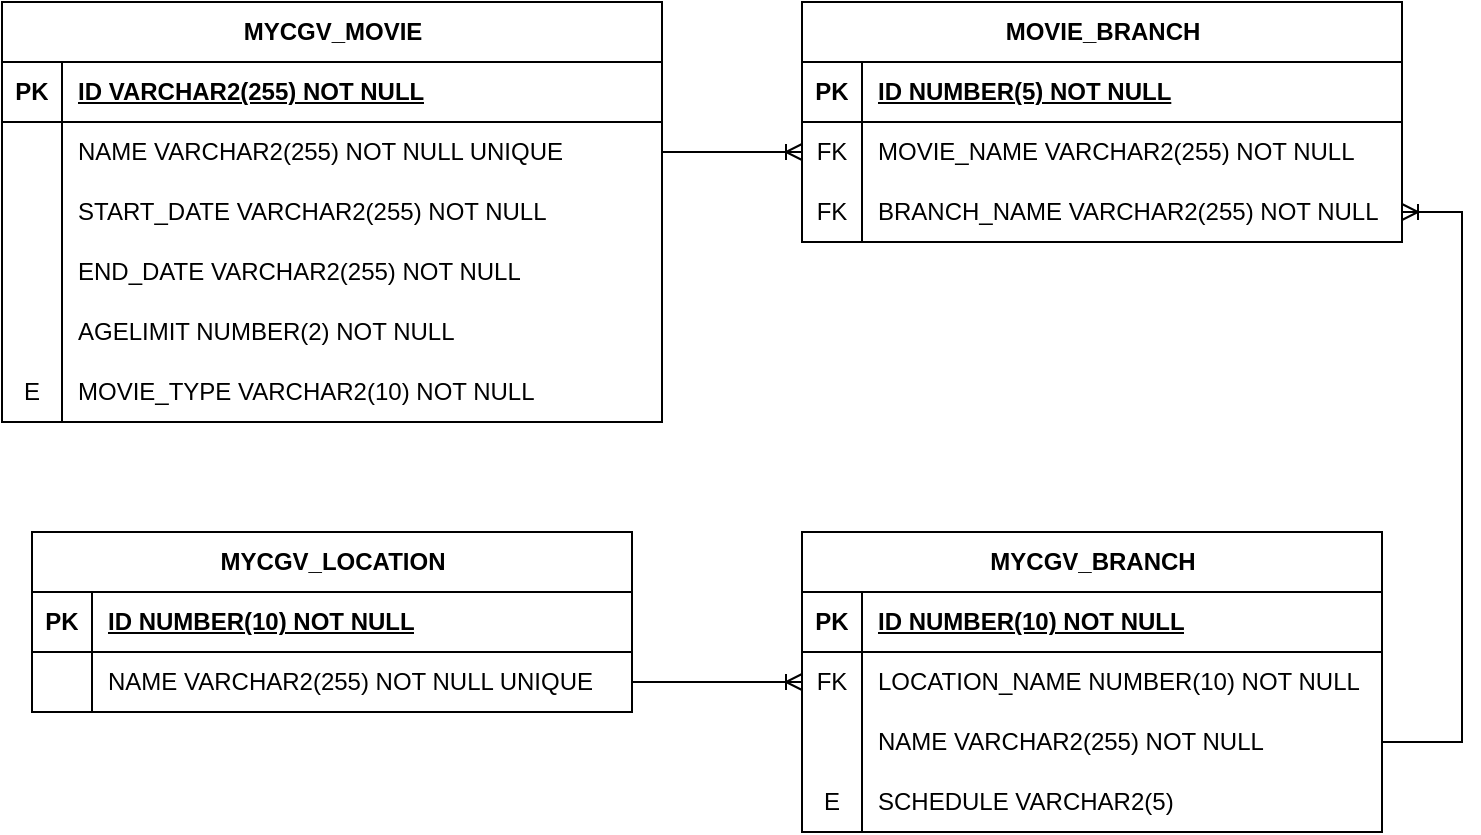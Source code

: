 <mxfile version="23.1.1" type="github">
  <diagram id="C5RBs43oDa-KdzZeNtuy" name="Page-1">
    <mxGraphModel dx="1050" dy="2495" grid="1" gridSize="10" guides="1" tooltips="1" connect="1" arrows="1" fold="1" page="1" pageScale="1" pageWidth="1200" pageHeight="1920" math="0" shadow="0">
      <root>
        <mxCell id="WIyWlLk6GJQsqaUBKTNV-0" />
        <mxCell id="WIyWlLk6GJQsqaUBKTNV-1" parent="WIyWlLk6GJQsqaUBKTNV-0" />
        <mxCell id="A5v6N-VoqMp-taYZf4h7-0" value="MYCGV_MOVIE" style="shape=table;startSize=30;container=1;collapsible=1;childLayout=tableLayout;fixedRows=1;rowLines=0;fontStyle=1;align=center;resizeLast=1;html=1;" parent="WIyWlLk6GJQsqaUBKTNV-1" vertex="1">
          <mxGeometry x="260" y="-1070" width="330" height="210" as="geometry" />
        </mxCell>
        <mxCell id="A5v6N-VoqMp-taYZf4h7-1" value="" style="shape=tableRow;horizontal=0;startSize=0;swimlaneHead=0;swimlaneBody=0;fillColor=none;collapsible=0;dropTarget=0;points=[[0,0.5],[1,0.5]];portConstraint=eastwest;top=0;left=0;right=0;bottom=1;" parent="A5v6N-VoqMp-taYZf4h7-0" vertex="1">
          <mxGeometry y="30" width="330" height="30" as="geometry" />
        </mxCell>
        <mxCell id="A5v6N-VoqMp-taYZf4h7-2" value="PK" style="shape=partialRectangle;connectable=0;fillColor=none;top=0;left=0;bottom=0;right=0;fontStyle=1;overflow=hidden;whiteSpace=wrap;html=1;" parent="A5v6N-VoqMp-taYZf4h7-1" vertex="1">
          <mxGeometry width="30" height="30" as="geometry">
            <mxRectangle width="30" height="30" as="alternateBounds" />
          </mxGeometry>
        </mxCell>
        <mxCell id="A5v6N-VoqMp-taYZf4h7-3" value="ID VARCHAR2(255) NOT NULL" style="shape=partialRectangle;connectable=0;fillColor=none;top=0;left=0;bottom=0;right=0;align=left;spacingLeft=6;fontStyle=5;overflow=hidden;whiteSpace=wrap;html=1;" parent="A5v6N-VoqMp-taYZf4h7-1" vertex="1">
          <mxGeometry x="30" width="300" height="30" as="geometry">
            <mxRectangle width="300" height="30" as="alternateBounds" />
          </mxGeometry>
        </mxCell>
        <mxCell id="A5v6N-VoqMp-taYZf4h7-4" value="" style="shape=tableRow;horizontal=0;startSize=0;swimlaneHead=0;swimlaneBody=0;fillColor=none;collapsible=0;dropTarget=0;points=[[0,0.5],[1,0.5]];portConstraint=eastwest;top=0;left=0;right=0;bottom=0;" parent="A5v6N-VoqMp-taYZf4h7-0" vertex="1">
          <mxGeometry y="60" width="330" height="30" as="geometry" />
        </mxCell>
        <mxCell id="A5v6N-VoqMp-taYZf4h7-5" value="" style="shape=partialRectangle;connectable=0;fillColor=none;top=0;left=0;bottom=0;right=0;editable=1;overflow=hidden;whiteSpace=wrap;html=1;" parent="A5v6N-VoqMp-taYZf4h7-4" vertex="1">
          <mxGeometry width="30" height="30" as="geometry">
            <mxRectangle width="30" height="30" as="alternateBounds" />
          </mxGeometry>
        </mxCell>
        <mxCell id="A5v6N-VoqMp-taYZf4h7-6" value="NAME VARCHAR2(255) NOT NULL UNIQUE" style="shape=partialRectangle;connectable=0;fillColor=none;top=0;left=0;bottom=0;right=0;align=left;spacingLeft=6;overflow=hidden;whiteSpace=wrap;html=1;" parent="A5v6N-VoqMp-taYZf4h7-4" vertex="1">
          <mxGeometry x="30" width="300" height="30" as="geometry">
            <mxRectangle width="300" height="30" as="alternateBounds" />
          </mxGeometry>
        </mxCell>
        <mxCell id="A5v6N-VoqMp-taYZf4h7-7" value="" style="shape=tableRow;horizontal=0;startSize=0;swimlaneHead=0;swimlaneBody=0;fillColor=none;collapsible=0;dropTarget=0;points=[[0,0.5],[1,0.5]];portConstraint=eastwest;top=0;left=0;right=0;bottom=0;" parent="A5v6N-VoqMp-taYZf4h7-0" vertex="1">
          <mxGeometry y="90" width="330" height="30" as="geometry" />
        </mxCell>
        <mxCell id="A5v6N-VoqMp-taYZf4h7-8" value="" style="shape=partialRectangle;connectable=0;fillColor=none;top=0;left=0;bottom=0;right=0;editable=1;overflow=hidden;whiteSpace=wrap;html=1;" parent="A5v6N-VoqMp-taYZf4h7-7" vertex="1">
          <mxGeometry width="30" height="30" as="geometry">
            <mxRectangle width="30" height="30" as="alternateBounds" />
          </mxGeometry>
        </mxCell>
        <mxCell id="A5v6N-VoqMp-taYZf4h7-9" value="START_DATE VARCHAR2(255) NOT NULL" style="shape=partialRectangle;connectable=0;fillColor=none;top=0;left=0;bottom=0;right=0;align=left;spacingLeft=6;overflow=hidden;whiteSpace=wrap;html=1;" parent="A5v6N-VoqMp-taYZf4h7-7" vertex="1">
          <mxGeometry x="30" width="300" height="30" as="geometry">
            <mxRectangle width="300" height="30" as="alternateBounds" />
          </mxGeometry>
        </mxCell>
        <mxCell id="A5v6N-VoqMp-taYZf4h7-10" value="" style="shape=tableRow;horizontal=0;startSize=0;swimlaneHead=0;swimlaneBody=0;fillColor=none;collapsible=0;dropTarget=0;points=[[0,0.5],[1,0.5]];portConstraint=eastwest;top=0;left=0;right=0;bottom=0;" parent="A5v6N-VoqMp-taYZf4h7-0" vertex="1">
          <mxGeometry y="120" width="330" height="30" as="geometry" />
        </mxCell>
        <mxCell id="A5v6N-VoqMp-taYZf4h7-11" value="" style="shape=partialRectangle;connectable=0;fillColor=none;top=0;left=0;bottom=0;right=0;editable=1;overflow=hidden;whiteSpace=wrap;html=1;" parent="A5v6N-VoqMp-taYZf4h7-10" vertex="1">
          <mxGeometry width="30" height="30" as="geometry">
            <mxRectangle width="30" height="30" as="alternateBounds" />
          </mxGeometry>
        </mxCell>
        <mxCell id="A5v6N-VoqMp-taYZf4h7-12" value="END_DATE VARCHAR2(255) NOT NULL" style="shape=partialRectangle;connectable=0;fillColor=none;top=0;left=0;bottom=0;right=0;align=left;spacingLeft=6;overflow=hidden;whiteSpace=wrap;html=1;" parent="A5v6N-VoqMp-taYZf4h7-10" vertex="1">
          <mxGeometry x="30" width="300" height="30" as="geometry">
            <mxRectangle width="300" height="30" as="alternateBounds" />
          </mxGeometry>
        </mxCell>
        <mxCell id="A5v6N-VoqMp-taYZf4h7-13" value="" style="shape=tableRow;horizontal=0;startSize=0;swimlaneHead=0;swimlaneBody=0;fillColor=none;collapsible=0;dropTarget=0;points=[[0,0.5],[1,0.5]];portConstraint=eastwest;top=0;left=0;right=0;bottom=0;" parent="A5v6N-VoqMp-taYZf4h7-0" vertex="1">
          <mxGeometry y="150" width="330" height="30" as="geometry" />
        </mxCell>
        <mxCell id="A5v6N-VoqMp-taYZf4h7-14" value="" style="shape=partialRectangle;connectable=0;fillColor=none;top=0;left=0;bottom=0;right=0;editable=1;overflow=hidden;whiteSpace=wrap;html=1;" parent="A5v6N-VoqMp-taYZf4h7-13" vertex="1">
          <mxGeometry width="30" height="30" as="geometry">
            <mxRectangle width="30" height="30" as="alternateBounds" />
          </mxGeometry>
        </mxCell>
        <mxCell id="A5v6N-VoqMp-taYZf4h7-15" value="AGELIMIT NUMBER(2) NOT NULL" style="shape=partialRectangle;connectable=0;fillColor=none;top=0;left=0;bottom=0;right=0;align=left;spacingLeft=6;overflow=hidden;whiteSpace=wrap;html=1;" parent="A5v6N-VoqMp-taYZf4h7-13" vertex="1">
          <mxGeometry x="30" width="300" height="30" as="geometry">
            <mxRectangle width="300" height="30" as="alternateBounds" />
          </mxGeometry>
        </mxCell>
        <mxCell id="A5v6N-VoqMp-taYZf4h7-78" value="" style="shape=tableRow;horizontal=0;startSize=0;swimlaneHead=0;swimlaneBody=0;fillColor=none;collapsible=0;dropTarget=0;points=[[0,0.5],[1,0.5]];portConstraint=eastwest;top=0;left=0;right=0;bottom=0;" parent="A5v6N-VoqMp-taYZf4h7-0" vertex="1">
          <mxGeometry y="180" width="330" height="30" as="geometry" />
        </mxCell>
        <mxCell id="A5v6N-VoqMp-taYZf4h7-79" value="E" style="shape=partialRectangle;connectable=0;fillColor=none;top=0;left=0;bottom=0;right=0;editable=1;overflow=hidden;whiteSpace=wrap;html=1;" parent="A5v6N-VoqMp-taYZf4h7-78" vertex="1">
          <mxGeometry width="30" height="30" as="geometry">
            <mxRectangle width="30" height="30" as="alternateBounds" />
          </mxGeometry>
        </mxCell>
        <mxCell id="A5v6N-VoqMp-taYZf4h7-80" value="MOVIE_TYPE VARCHAR2(10) NOT NULL" style="shape=partialRectangle;connectable=0;fillColor=none;top=0;left=0;bottom=0;right=0;align=left;spacingLeft=6;overflow=hidden;whiteSpace=wrap;html=1;" parent="A5v6N-VoqMp-taYZf4h7-78" vertex="1">
          <mxGeometry x="30" width="300" height="30" as="geometry">
            <mxRectangle width="300" height="30" as="alternateBounds" />
          </mxGeometry>
        </mxCell>
        <mxCell id="A5v6N-VoqMp-taYZf4h7-16" value="MYCGV_LOCATION" style="shape=table;startSize=30;container=1;collapsible=1;childLayout=tableLayout;fixedRows=1;rowLines=0;fontStyle=1;align=center;resizeLast=1;html=1;" parent="WIyWlLk6GJQsqaUBKTNV-1" vertex="1">
          <mxGeometry x="275" y="-805" width="300" height="90" as="geometry" />
        </mxCell>
        <mxCell id="A5v6N-VoqMp-taYZf4h7-17" value="" style="shape=tableRow;horizontal=0;startSize=0;swimlaneHead=0;swimlaneBody=0;fillColor=none;collapsible=0;dropTarget=0;points=[[0,0.5],[1,0.5]];portConstraint=eastwest;top=0;left=0;right=0;bottom=1;" parent="A5v6N-VoqMp-taYZf4h7-16" vertex="1">
          <mxGeometry y="30" width="300" height="30" as="geometry" />
        </mxCell>
        <mxCell id="A5v6N-VoqMp-taYZf4h7-18" value="PK" style="shape=partialRectangle;connectable=0;fillColor=none;top=0;left=0;bottom=0;right=0;fontStyle=1;overflow=hidden;whiteSpace=wrap;html=1;" parent="A5v6N-VoqMp-taYZf4h7-17" vertex="1">
          <mxGeometry width="30" height="30" as="geometry">
            <mxRectangle width="30" height="30" as="alternateBounds" />
          </mxGeometry>
        </mxCell>
        <mxCell id="A5v6N-VoqMp-taYZf4h7-19" value="ID NUMBER(10) NOT NULL" style="shape=partialRectangle;connectable=0;fillColor=none;top=0;left=0;bottom=0;right=0;align=left;spacingLeft=6;fontStyle=5;overflow=hidden;whiteSpace=wrap;html=1;" parent="A5v6N-VoqMp-taYZf4h7-17" vertex="1">
          <mxGeometry x="30" width="270" height="30" as="geometry">
            <mxRectangle width="270" height="30" as="alternateBounds" />
          </mxGeometry>
        </mxCell>
        <mxCell id="A5v6N-VoqMp-taYZf4h7-20" value="" style="shape=tableRow;horizontal=0;startSize=0;swimlaneHead=0;swimlaneBody=0;fillColor=none;collapsible=0;dropTarget=0;points=[[0,0.5],[1,0.5]];portConstraint=eastwest;top=0;left=0;right=0;bottom=0;" parent="A5v6N-VoqMp-taYZf4h7-16" vertex="1">
          <mxGeometry y="60" width="300" height="30" as="geometry" />
        </mxCell>
        <mxCell id="A5v6N-VoqMp-taYZf4h7-21" value="" style="shape=partialRectangle;connectable=0;fillColor=none;top=0;left=0;bottom=0;right=0;editable=1;overflow=hidden;whiteSpace=wrap;html=1;" parent="A5v6N-VoqMp-taYZf4h7-20" vertex="1">
          <mxGeometry width="30" height="30" as="geometry">
            <mxRectangle width="30" height="30" as="alternateBounds" />
          </mxGeometry>
        </mxCell>
        <mxCell id="A5v6N-VoqMp-taYZf4h7-22" value="NAME VARCHAR2(255) NOT NULL UNIQUE" style="shape=partialRectangle;connectable=0;fillColor=none;top=0;left=0;bottom=0;right=0;align=left;spacingLeft=6;overflow=hidden;whiteSpace=wrap;html=1;" parent="A5v6N-VoqMp-taYZf4h7-20" vertex="1">
          <mxGeometry x="30" width="270" height="30" as="geometry">
            <mxRectangle width="270" height="30" as="alternateBounds" />
          </mxGeometry>
        </mxCell>
        <mxCell id="A5v6N-VoqMp-taYZf4h7-41" value="MYCGV_BRANCH" style="shape=table;startSize=30;container=1;collapsible=1;childLayout=tableLayout;fixedRows=1;rowLines=0;fontStyle=1;align=center;resizeLast=1;html=1;" parent="WIyWlLk6GJQsqaUBKTNV-1" vertex="1">
          <mxGeometry x="660" y="-805" width="290" height="150" as="geometry" />
        </mxCell>
        <mxCell id="A5v6N-VoqMp-taYZf4h7-42" value="" style="shape=tableRow;horizontal=0;startSize=0;swimlaneHead=0;swimlaneBody=0;fillColor=none;collapsible=0;dropTarget=0;points=[[0,0.5],[1,0.5]];portConstraint=eastwest;top=0;left=0;right=0;bottom=1;" parent="A5v6N-VoqMp-taYZf4h7-41" vertex="1">
          <mxGeometry y="30" width="290" height="30" as="geometry" />
        </mxCell>
        <mxCell id="A5v6N-VoqMp-taYZf4h7-43" value="PK" style="shape=partialRectangle;connectable=0;fillColor=none;top=0;left=0;bottom=0;right=0;fontStyle=1;overflow=hidden;whiteSpace=wrap;html=1;" parent="A5v6N-VoqMp-taYZf4h7-42" vertex="1">
          <mxGeometry width="30" height="30" as="geometry">
            <mxRectangle width="30" height="30" as="alternateBounds" />
          </mxGeometry>
        </mxCell>
        <mxCell id="A5v6N-VoqMp-taYZf4h7-44" value="ID NUMBER(10) NOT NULL" style="shape=partialRectangle;connectable=0;fillColor=none;top=0;left=0;bottom=0;right=0;align=left;spacingLeft=6;fontStyle=5;overflow=hidden;whiteSpace=wrap;html=1;" parent="A5v6N-VoqMp-taYZf4h7-42" vertex="1">
          <mxGeometry x="30" width="260" height="30" as="geometry">
            <mxRectangle width="260" height="30" as="alternateBounds" />
          </mxGeometry>
        </mxCell>
        <mxCell id="A5v6N-VoqMp-taYZf4h7-54" value="" style="shape=tableRow;horizontal=0;startSize=0;swimlaneHead=0;swimlaneBody=0;fillColor=none;collapsible=0;dropTarget=0;points=[[0,0.5],[1,0.5]];portConstraint=eastwest;top=0;left=0;right=0;bottom=0;" parent="A5v6N-VoqMp-taYZf4h7-41" vertex="1">
          <mxGeometry y="60" width="290" height="30" as="geometry" />
        </mxCell>
        <mxCell id="A5v6N-VoqMp-taYZf4h7-55" value="FK" style="shape=partialRectangle;connectable=0;fillColor=none;top=0;left=0;bottom=0;right=0;editable=1;overflow=hidden;whiteSpace=wrap;html=1;" parent="A5v6N-VoqMp-taYZf4h7-54" vertex="1">
          <mxGeometry width="30" height="30" as="geometry">
            <mxRectangle width="30" height="30" as="alternateBounds" />
          </mxGeometry>
        </mxCell>
        <mxCell id="A5v6N-VoqMp-taYZf4h7-56" value="LOCATION_NAME NUMBER(10) NOT NULL" style="shape=partialRectangle;connectable=0;fillColor=none;top=0;left=0;bottom=0;right=0;align=left;spacingLeft=6;overflow=hidden;whiteSpace=wrap;html=1;" parent="A5v6N-VoqMp-taYZf4h7-54" vertex="1">
          <mxGeometry x="30" width="260" height="30" as="geometry">
            <mxRectangle width="260" height="30" as="alternateBounds" />
          </mxGeometry>
        </mxCell>
        <mxCell id="A5v6N-VoqMp-taYZf4h7-45" value="" style="shape=tableRow;horizontal=0;startSize=0;swimlaneHead=0;swimlaneBody=0;fillColor=none;collapsible=0;dropTarget=0;points=[[0,0.5],[1,0.5]];portConstraint=eastwest;top=0;left=0;right=0;bottom=0;" parent="A5v6N-VoqMp-taYZf4h7-41" vertex="1">
          <mxGeometry y="90" width="290" height="30" as="geometry" />
        </mxCell>
        <mxCell id="A5v6N-VoqMp-taYZf4h7-46" value="" style="shape=partialRectangle;connectable=0;fillColor=none;top=0;left=0;bottom=0;right=0;editable=1;overflow=hidden;whiteSpace=wrap;html=1;" parent="A5v6N-VoqMp-taYZf4h7-45" vertex="1">
          <mxGeometry width="30" height="30" as="geometry">
            <mxRectangle width="30" height="30" as="alternateBounds" />
          </mxGeometry>
        </mxCell>
        <mxCell id="A5v6N-VoqMp-taYZf4h7-47" value="NAME VARCHAR2(255) NOT NULL" style="shape=partialRectangle;connectable=0;fillColor=none;top=0;left=0;bottom=0;right=0;align=left;spacingLeft=6;overflow=hidden;whiteSpace=wrap;html=1;" parent="A5v6N-VoqMp-taYZf4h7-45" vertex="1">
          <mxGeometry x="30" width="260" height="30" as="geometry">
            <mxRectangle width="260" height="30" as="alternateBounds" />
          </mxGeometry>
        </mxCell>
        <mxCell id="A5v6N-VoqMp-taYZf4h7-75" value="" style="shape=tableRow;horizontal=0;startSize=0;swimlaneHead=0;swimlaneBody=0;fillColor=none;collapsible=0;dropTarget=0;points=[[0,0.5],[1,0.5]];portConstraint=eastwest;top=0;left=0;right=0;bottom=0;" parent="A5v6N-VoqMp-taYZf4h7-41" vertex="1">
          <mxGeometry y="120" width="290" height="30" as="geometry" />
        </mxCell>
        <mxCell id="A5v6N-VoqMp-taYZf4h7-76" value="E" style="shape=partialRectangle;connectable=0;fillColor=none;top=0;left=0;bottom=0;right=0;editable=1;overflow=hidden;whiteSpace=wrap;html=1;" parent="A5v6N-VoqMp-taYZf4h7-75" vertex="1">
          <mxGeometry width="30" height="30" as="geometry">
            <mxRectangle width="30" height="30" as="alternateBounds" />
          </mxGeometry>
        </mxCell>
        <mxCell id="A5v6N-VoqMp-taYZf4h7-77" value="SCHEDULE VARCHAR2(5)" style="shape=partialRectangle;connectable=0;fillColor=none;top=0;left=0;bottom=0;right=0;align=left;spacingLeft=6;overflow=hidden;whiteSpace=wrap;html=1;" parent="A5v6N-VoqMp-taYZf4h7-75" vertex="1">
          <mxGeometry x="30" width="260" height="30" as="geometry">
            <mxRectangle width="260" height="30" as="alternateBounds" />
          </mxGeometry>
        </mxCell>
        <mxCell id="A5v6N-VoqMp-taYZf4h7-57" value="" style="edgeStyle=orthogonalEdgeStyle;fontSize=12;html=1;endArrow=ERoneToMany;rounded=0;exitX=1;exitY=0.5;exitDx=0;exitDy=0;entryX=0;entryY=0.5;entryDx=0;entryDy=0;" parent="WIyWlLk6GJQsqaUBKTNV-1" source="A5v6N-VoqMp-taYZf4h7-20" target="A5v6N-VoqMp-taYZf4h7-54" edge="1">
          <mxGeometry width="100" height="100" relative="1" as="geometry">
            <mxPoint x="540" y="-945" as="sourcePoint" />
            <mxPoint x="760" y="-850" as="targetPoint" />
          </mxGeometry>
        </mxCell>
        <mxCell id="A5v6N-VoqMp-taYZf4h7-84" value="MOVIE_BRANCH" style="shape=table;startSize=30;container=1;collapsible=1;childLayout=tableLayout;fixedRows=1;rowLines=0;fontStyle=1;align=center;resizeLast=1;html=1;" parent="WIyWlLk6GJQsqaUBKTNV-1" vertex="1">
          <mxGeometry x="660" y="-1070" width="300" height="120" as="geometry" />
        </mxCell>
        <mxCell id="A5v6N-VoqMp-taYZf4h7-85" value="" style="shape=tableRow;horizontal=0;startSize=0;swimlaneHead=0;swimlaneBody=0;fillColor=none;collapsible=0;dropTarget=0;points=[[0,0.5],[1,0.5]];portConstraint=eastwest;top=0;left=0;right=0;bottom=1;" parent="A5v6N-VoqMp-taYZf4h7-84" vertex="1">
          <mxGeometry y="30" width="300" height="30" as="geometry" />
        </mxCell>
        <mxCell id="A5v6N-VoqMp-taYZf4h7-86" value="PK" style="shape=partialRectangle;connectable=0;fillColor=none;top=0;left=0;bottom=0;right=0;fontStyle=1;overflow=hidden;whiteSpace=wrap;html=1;" parent="A5v6N-VoqMp-taYZf4h7-85" vertex="1">
          <mxGeometry width="30" height="30" as="geometry">
            <mxRectangle width="30" height="30" as="alternateBounds" />
          </mxGeometry>
        </mxCell>
        <mxCell id="A5v6N-VoqMp-taYZf4h7-87" value="ID NUMBER(5) NOT NULL" style="shape=partialRectangle;connectable=0;fillColor=none;top=0;left=0;bottom=0;right=0;align=left;spacingLeft=6;fontStyle=5;overflow=hidden;whiteSpace=wrap;html=1;" parent="A5v6N-VoqMp-taYZf4h7-85" vertex="1">
          <mxGeometry x="30" width="270" height="30" as="geometry">
            <mxRectangle width="270" height="30" as="alternateBounds" />
          </mxGeometry>
        </mxCell>
        <mxCell id="A5v6N-VoqMp-taYZf4h7-88" value="" style="shape=tableRow;horizontal=0;startSize=0;swimlaneHead=0;swimlaneBody=0;fillColor=none;collapsible=0;dropTarget=0;points=[[0,0.5],[1,0.5]];portConstraint=eastwest;top=0;left=0;right=0;bottom=0;" parent="A5v6N-VoqMp-taYZf4h7-84" vertex="1">
          <mxGeometry y="60" width="300" height="30" as="geometry" />
        </mxCell>
        <mxCell id="A5v6N-VoqMp-taYZf4h7-89" value="FK" style="shape=partialRectangle;connectable=0;fillColor=none;top=0;left=0;bottom=0;right=0;editable=1;overflow=hidden;whiteSpace=wrap;html=1;" parent="A5v6N-VoqMp-taYZf4h7-88" vertex="1">
          <mxGeometry width="30" height="30" as="geometry">
            <mxRectangle width="30" height="30" as="alternateBounds" />
          </mxGeometry>
        </mxCell>
        <mxCell id="A5v6N-VoqMp-taYZf4h7-90" value="MOVIE_NAME VARCHAR2(255) NOT NULL" style="shape=partialRectangle;connectable=0;fillColor=none;top=0;left=0;bottom=0;right=0;align=left;spacingLeft=6;overflow=hidden;whiteSpace=wrap;html=1;" parent="A5v6N-VoqMp-taYZf4h7-88" vertex="1">
          <mxGeometry x="30" width="270" height="30" as="geometry">
            <mxRectangle width="270" height="30" as="alternateBounds" />
          </mxGeometry>
        </mxCell>
        <mxCell id="A5v6N-VoqMp-taYZf4h7-91" value="" style="shape=tableRow;horizontal=0;startSize=0;swimlaneHead=0;swimlaneBody=0;fillColor=none;collapsible=0;dropTarget=0;points=[[0,0.5],[1,0.5]];portConstraint=eastwest;top=0;left=0;right=0;bottom=0;" parent="A5v6N-VoqMp-taYZf4h7-84" vertex="1">
          <mxGeometry y="90" width="300" height="30" as="geometry" />
        </mxCell>
        <mxCell id="A5v6N-VoqMp-taYZf4h7-92" value="FK" style="shape=partialRectangle;connectable=0;fillColor=none;top=0;left=0;bottom=0;right=0;editable=1;overflow=hidden;whiteSpace=wrap;html=1;" parent="A5v6N-VoqMp-taYZf4h7-91" vertex="1">
          <mxGeometry width="30" height="30" as="geometry">
            <mxRectangle width="30" height="30" as="alternateBounds" />
          </mxGeometry>
        </mxCell>
        <mxCell id="A5v6N-VoqMp-taYZf4h7-93" value="BRANCH_NAME VARCHAR2(255) NOT NULL" style="shape=partialRectangle;connectable=0;fillColor=none;top=0;left=0;bottom=0;right=0;align=left;spacingLeft=6;overflow=hidden;whiteSpace=wrap;html=1;" parent="A5v6N-VoqMp-taYZf4h7-91" vertex="1">
          <mxGeometry x="30" width="270" height="30" as="geometry">
            <mxRectangle width="270" height="30" as="alternateBounds" />
          </mxGeometry>
        </mxCell>
        <mxCell id="A5v6N-VoqMp-taYZf4h7-98" value="" style="edgeStyle=entityRelationEdgeStyle;fontSize=12;html=1;endArrow=ERoneToMany;rounded=0;exitX=1;exitY=0.5;exitDx=0;exitDy=0;entryX=0;entryY=0.5;entryDx=0;entryDy=0;" parent="WIyWlLk6GJQsqaUBKTNV-1" source="A5v6N-VoqMp-taYZf4h7-4" target="A5v6N-VoqMp-taYZf4h7-88" edge="1">
          <mxGeometry width="100" height="100" relative="1" as="geometry">
            <mxPoint x="760" y="-885" as="sourcePoint" />
            <mxPoint x="860" y="-985" as="targetPoint" />
          </mxGeometry>
        </mxCell>
        <mxCell id="A5v6N-VoqMp-taYZf4h7-100" value="" style="edgeStyle=orthogonalEdgeStyle;fontSize=12;html=1;endArrow=ERoneToMany;rounded=0;exitX=1;exitY=0.5;exitDx=0;exitDy=0;entryX=1;entryY=0.5;entryDx=0;entryDy=0;" parent="WIyWlLk6GJQsqaUBKTNV-1" source="A5v6N-VoqMp-taYZf4h7-45" target="A5v6N-VoqMp-taYZf4h7-91" edge="1">
          <mxGeometry width="100" height="100" relative="1" as="geometry">
            <mxPoint x="760" y="-885" as="sourcePoint" />
            <mxPoint x="860" y="-985" as="targetPoint" />
            <Array as="points">
              <mxPoint x="990" y="-700" />
              <mxPoint x="990" y="-965" />
            </Array>
          </mxGeometry>
        </mxCell>
      </root>
    </mxGraphModel>
  </diagram>
</mxfile>
